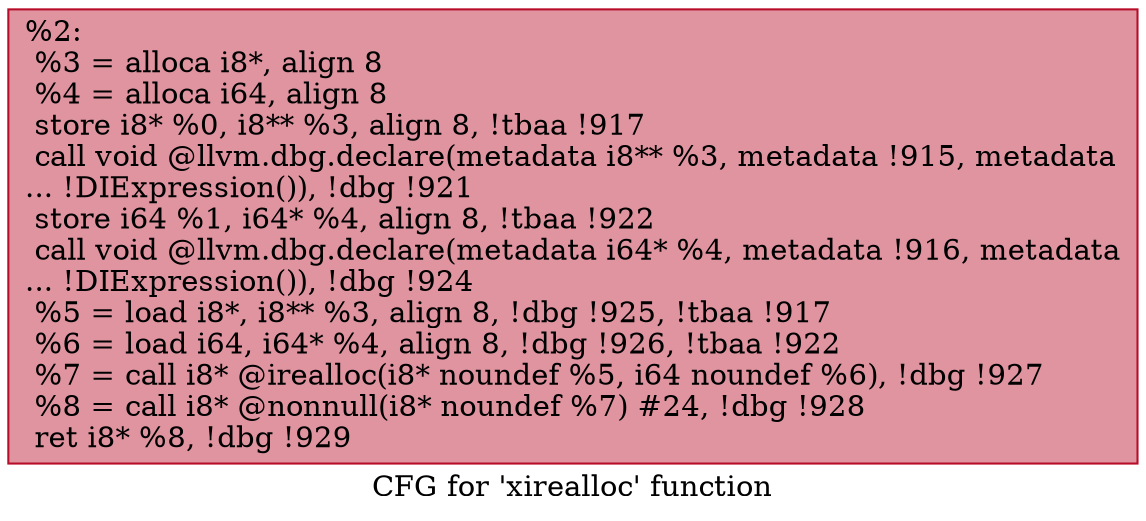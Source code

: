 digraph "CFG for 'xirealloc' function" {
	label="CFG for 'xirealloc' function";

	Node0xe24090 [shape=record,color="#b70d28ff", style=filled, fillcolor="#b70d2870",label="{%2:\l  %3 = alloca i8*, align 8\l  %4 = alloca i64, align 8\l  store i8* %0, i8** %3, align 8, !tbaa !917\l  call void @llvm.dbg.declare(metadata i8** %3, metadata !915, metadata\l... !DIExpression()), !dbg !921\l  store i64 %1, i64* %4, align 8, !tbaa !922\l  call void @llvm.dbg.declare(metadata i64* %4, metadata !916, metadata\l... !DIExpression()), !dbg !924\l  %5 = load i8*, i8** %3, align 8, !dbg !925, !tbaa !917\l  %6 = load i64, i64* %4, align 8, !dbg !926, !tbaa !922\l  %7 = call i8* @irealloc(i8* noundef %5, i64 noundef %6), !dbg !927\l  %8 = call i8* @nonnull(i8* noundef %7) #24, !dbg !928\l  ret i8* %8, !dbg !929\l}"];
}
